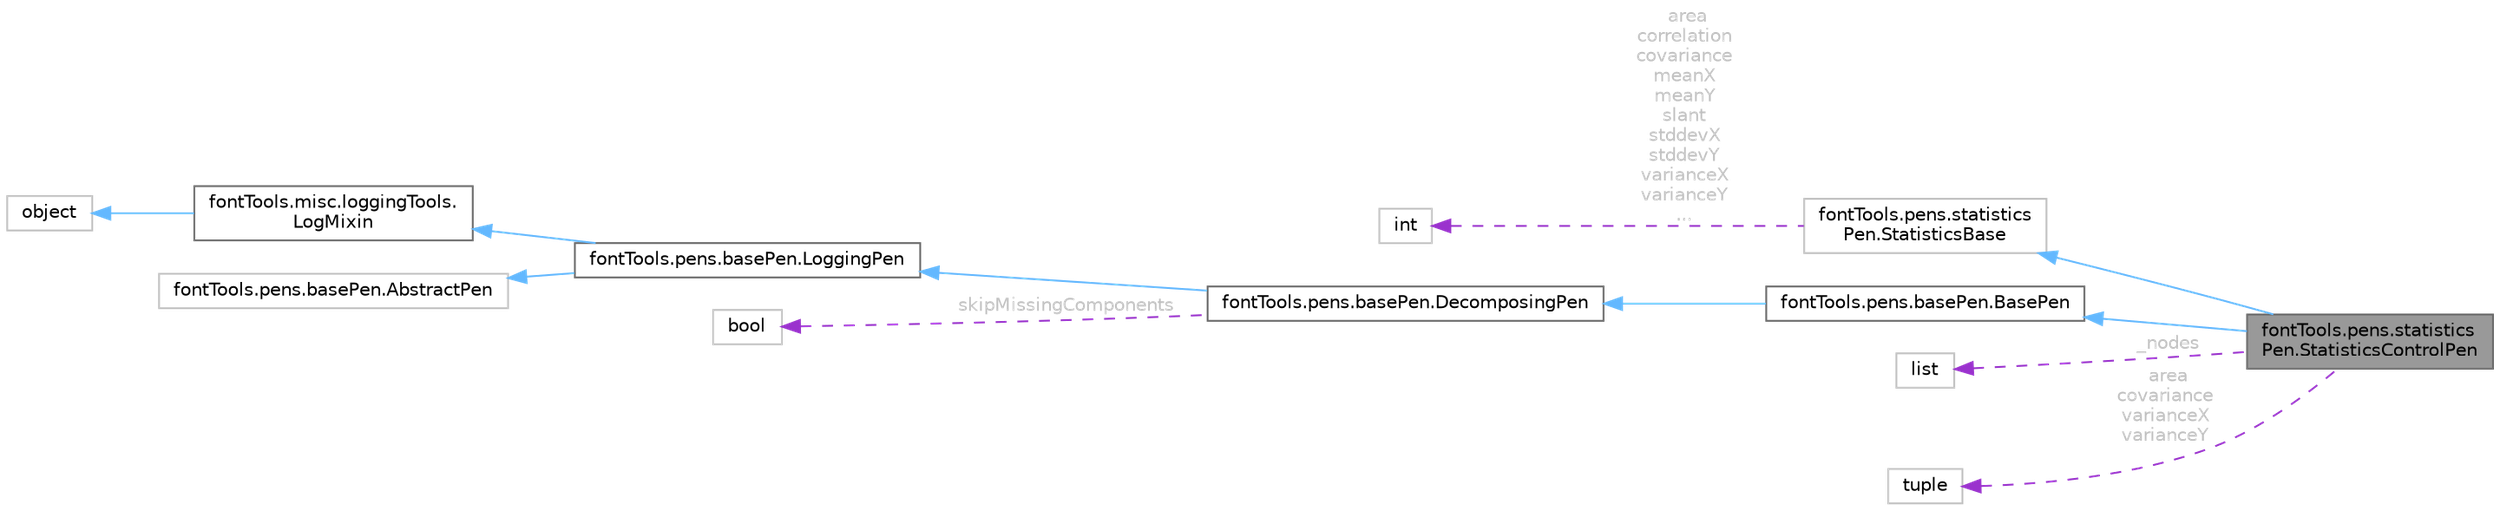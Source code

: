 digraph "fontTools.pens.statisticsPen.StatisticsControlPen"
{
 // LATEX_PDF_SIZE
  bgcolor="transparent";
  edge [fontname=Helvetica,fontsize=10,labelfontname=Helvetica,labelfontsize=10];
  node [fontname=Helvetica,fontsize=10,shape=box,height=0.2,width=0.4];
  rankdir="LR";
  Node1 [id="Node000001",label="fontTools.pens.statistics\lPen.StatisticsControlPen",height=0.2,width=0.4,color="gray40", fillcolor="grey60", style="filled", fontcolor="black",tooltip=" "];
  Node2 -> Node1 [id="edge12_Node000001_Node000002",dir="back",color="steelblue1",style="solid",tooltip=" "];
  Node2 [id="Node000002",label="fontTools.pens.statistics\lPen.StatisticsBase",height=0.2,width=0.4,color="grey75", fillcolor="white", style="filled",URL="$d2/de3/classfontTools_1_1pens_1_1statisticsPen_1_1StatisticsBase.html",tooltip=" "];
  Node3 -> Node2 [id="edge13_Node000002_Node000003",dir="back",color="darkorchid3",style="dashed",tooltip=" ",label=" area\ncorrelation\ncovariance\nmeanX\nmeanY\nslant\nstddevX\nstddevY\nvarianceX\nvarianceY\n...",fontcolor="grey" ];
  Node3 [id="Node000003",label="int",height=0.2,width=0.4,color="grey75", fillcolor="white", style="filled",tooltip=" "];
  Node4 -> Node1 [id="edge14_Node000001_Node000004",dir="back",color="steelblue1",style="solid",tooltip=" "];
  Node4 [id="Node000004",label="fontTools.pens.basePen.BasePen",height=0.2,width=0.4,color="gray40", fillcolor="white", style="filled",URL="$d2/de5/classfontTools_1_1pens_1_1basePen_1_1BasePen.html",tooltip=" "];
  Node5 -> Node4 [id="edge15_Node000004_Node000005",dir="back",color="steelblue1",style="solid",tooltip=" "];
  Node5 [id="Node000005",label="fontTools.pens.basePen.DecomposingPen",height=0.2,width=0.4,color="gray40", fillcolor="white", style="filled",URL="$d6/d4b/classfontTools_1_1pens_1_1basePen_1_1DecomposingPen.html",tooltip=" "];
  Node6 -> Node5 [id="edge16_Node000005_Node000006",dir="back",color="steelblue1",style="solid",tooltip=" "];
  Node6 [id="Node000006",label="fontTools.pens.basePen.LoggingPen",height=0.2,width=0.4,color="gray40", fillcolor="white", style="filled",URL="$d9/d76/classfontTools_1_1pens_1_1basePen_1_1LoggingPen.html",tooltip=" "];
  Node7 -> Node6 [id="edge17_Node000006_Node000007",dir="back",color="steelblue1",style="solid",tooltip=" "];
  Node7 [id="Node000007",label="fontTools.misc.loggingTools.\lLogMixin",height=0.2,width=0.4,color="gray40", fillcolor="white", style="filled",URL="$da/d4b/classfontTools_1_1misc_1_1loggingTools_1_1LogMixin.html",tooltip=" "];
  Node8 -> Node7 [id="edge18_Node000007_Node000008",dir="back",color="steelblue1",style="solid",tooltip=" "];
  Node8 [id="Node000008",label="object",height=0.2,width=0.4,color="grey75", fillcolor="white", style="filled",tooltip=" "];
  Node9 -> Node6 [id="edge19_Node000006_Node000009",dir="back",color="steelblue1",style="solid",tooltip=" "];
  Node9 [id="Node000009",label="fontTools.pens.basePen.AbstractPen",height=0.2,width=0.4,color="grey75", fillcolor="white", style="filled",URL="$d4/d8e/classfontTools_1_1pens_1_1basePen_1_1AbstractPen.html",tooltip=" "];
  Node10 -> Node5 [id="edge20_Node000005_Node000010",dir="back",color="darkorchid3",style="dashed",tooltip=" ",label=" skipMissingComponents",fontcolor="grey" ];
  Node10 [id="Node000010",label="bool",height=0.2,width=0.4,color="grey75", fillcolor="white", style="filled",tooltip=" "];
  Node11 -> Node1 [id="edge21_Node000001_Node000011",dir="back",color="darkorchid3",style="dashed",tooltip=" ",label=" _nodes",fontcolor="grey" ];
  Node11 [id="Node000011",label="list",height=0.2,width=0.4,color="grey75", fillcolor="white", style="filled",tooltip=" "];
  Node12 -> Node1 [id="edge22_Node000001_Node000012",dir="back",color="darkorchid3",style="dashed",tooltip=" ",label=" area\ncovariance\nvarianceX\nvarianceY",fontcolor="grey" ];
  Node12 [id="Node000012",label="tuple",height=0.2,width=0.4,color="grey75", fillcolor="white", style="filled",tooltip=" "];
}
